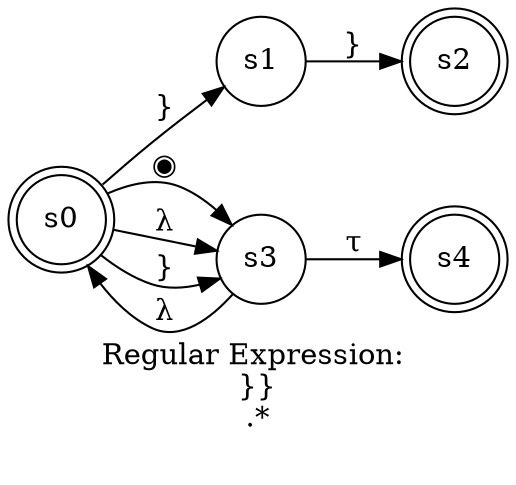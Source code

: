 digraph finite_state_machine {
	label="Regular Expression: \n}}
.*

";
	rankdir=LR;
	size="8,5"
	node [shape = doublecircle]; s0 s2 s4;
	node [shape = circle];
	s0 -> s1 [ label = "}" ];
	s0 -> s3 [ label = "◉" ];
	s0 -> s3 [ label = "λ" ];
	s0 -> s3 [ label = "}" ];
	s1 -> s2 [ label = "}" ];
	s3 -> s0 [ label = "λ" ];
	s3 -> s4 [ label = "τ" ];
}
